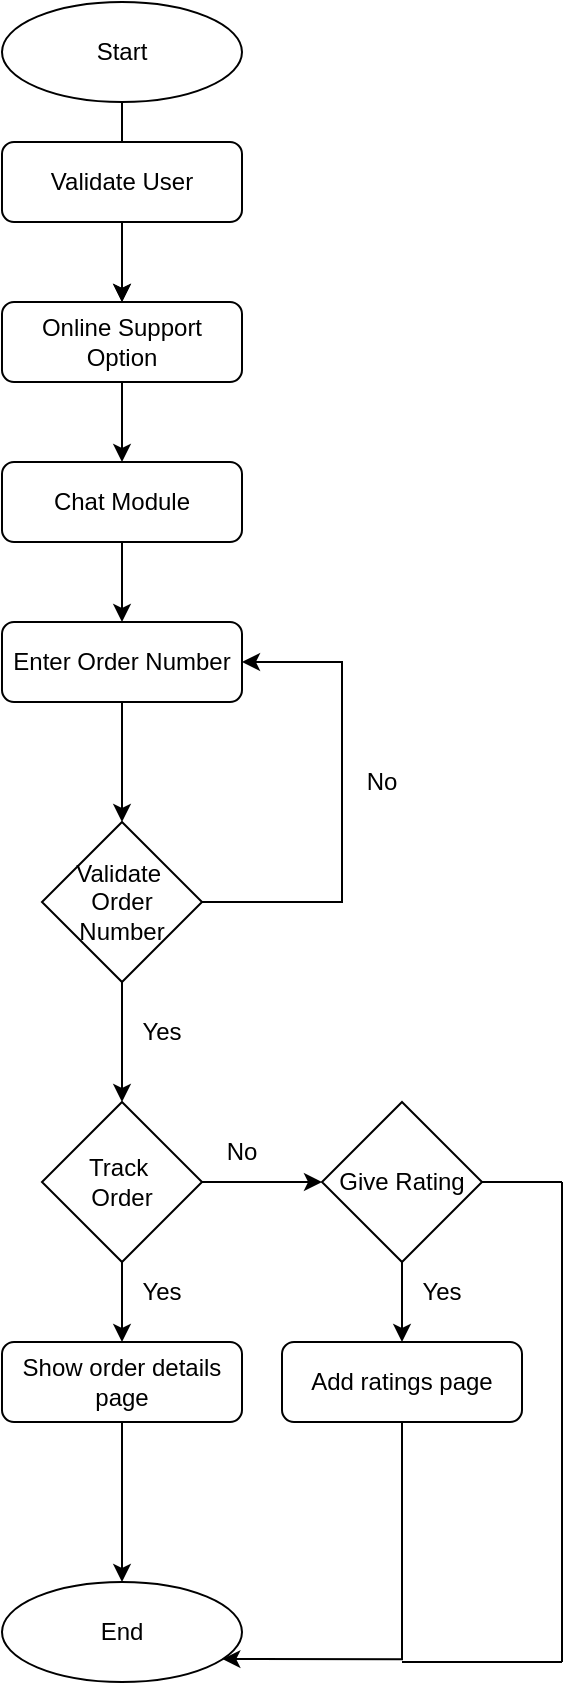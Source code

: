 <mxfile version="20.5.1" type="device"><diagram id="C5RBs43oDa-KdzZeNtuy" name="Page-1"><mxGraphModel dx="1275" dy="1808" grid="1" gridSize="10" guides="1" tooltips="1" connect="1" arrows="1" fold="1" page="1" pageScale="1" pageWidth="827" pageHeight="1169" math="0" shadow="0"><root><mxCell id="WIyWlLk6GJQsqaUBKTNV-0"/><mxCell id="WIyWlLk6GJQsqaUBKTNV-1" parent="WIyWlLk6GJQsqaUBKTNV-0"/><mxCell id="jBB2La5sWS_mOW7aYk_n-23" value="" style="edgeStyle=orthogonalEdgeStyle;rounded=0;orthogonalLoop=1;jettySize=auto;html=1;" edge="1" parent="WIyWlLk6GJQsqaUBKTNV-1" source="jBB2La5sWS_mOW7aYk_n-0" target="jBB2La5sWS_mOW7aYk_n-2"><mxGeometry relative="1" as="geometry"/></mxCell><mxCell id="jBB2La5sWS_mOW7aYk_n-0" value="Start" style="ellipse;whiteSpace=wrap;html=1;" vertex="1" parent="WIyWlLk6GJQsqaUBKTNV-1"><mxGeometry x="160" y="-310" width="120" height="50" as="geometry"/></mxCell><mxCell id="jBB2La5sWS_mOW7aYk_n-24" value="" style="edgeStyle=orthogonalEdgeStyle;rounded=0;orthogonalLoop=1;jettySize=auto;html=1;" edge="1" parent="WIyWlLk6GJQsqaUBKTNV-1" source="jBB2La5sWS_mOW7aYk_n-1" target="jBB2La5sWS_mOW7aYk_n-2"><mxGeometry relative="1" as="geometry"/></mxCell><mxCell id="jBB2La5sWS_mOW7aYk_n-1" value="Validate User" style="rounded=1;whiteSpace=wrap;html=1;fontSize=12;glass=0;strokeWidth=1;shadow=0;" vertex="1" parent="WIyWlLk6GJQsqaUBKTNV-1"><mxGeometry x="160" y="-240" width="120" height="40" as="geometry"/></mxCell><mxCell id="jBB2La5sWS_mOW7aYk_n-40" value="" style="edgeStyle=orthogonalEdgeStyle;rounded=0;orthogonalLoop=1;jettySize=auto;html=1;" edge="1" parent="WIyWlLk6GJQsqaUBKTNV-1" source="jBB2La5sWS_mOW7aYk_n-2" target="jBB2La5sWS_mOW7aYk_n-39"><mxGeometry relative="1" as="geometry"/></mxCell><mxCell id="jBB2La5sWS_mOW7aYk_n-2" value="Online Support Option" style="rounded=1;whiteSpace=wrap;html=1;fontSize=12;glass=0;strokeWidth=1;shadow=0;" vertex="1" parent="WIyWlLk6GJQsqaUBKTNV-1"><mxGeometry x="160" y="-160" width="120" height="40" as="geometry"/></mxCell><mxCell id="jBB2La5sWS_mOW7aYk_n-18" style="edgeStyle=orthogonalEdgeStyle;rounded=0;orthogonalLoop=1;jettySize=auto;html=1;entryX=1;entryY=0.5;entryDx=0;entryDy=0;exitX=1;exitY=0.5;exitDx=0;exitDy=0;" edge="1" parent="WIyWlLk6GJQsqaUBKTNV-1" source="jBB2La5sWS_mOW7aYk_n-3" target="jBB2La5sWS_mOW7aYk_n-16"><mxGeometry relative="1" as="geometry"><mxPoint x="330" y="20" as="targetPoint"/><Array as="points"><mxPoint x="330" y="140"/><mxPoint x="330" y="20"/></Array></mxGeometry></mxCell><mxCell id="jBB2La5sWS_mOW7aYk_n-21" value="" style="edgeStyle=orthogonalEdgeStyle;rounded=0;orthogonalLoop=1;jettySize=auto;html=1;" edge="1" parent="WIyWlLk6GJQsqaUBKTNV-1" source="jBB2La5sWS_mOW7aYk_n-3" target="jBB2La5sWS_mOW7aYk_n-19"><mxGeometry relative="1" as="geometry"/></mxCell><mxCell id="jBB2La5sWS_mOW7aYk_n-3" value="Validate&amp;nbsp; Order&lt;br&gt;Number" style="rhombus;whiteSpace=wrap;html=1;" vertex="1" parent="WIyWlLk6GJQsqaUBKTNV-1"><mxGeometry x="180" y="100" width="80" height="80" as="geometry"/></mxCell><mxCell id="jBB2La5sWS_mOW7aYk_n-26" value="" style="edgeStyle=orthogonalEdgeStyle;rounded=0;orthogonalLoop=1;jettySize=auto;html=1;" edge="1" parent="WIyWlLk6GJQsqaUBKTNV-1" source="jBB2La5sWS_mOW7aYk_n-16" target="jBB2La5sWS_mOW7aYk_n-3"><mxGeometry relative="1" as="geometry"/></mxCell><mxCell id="jBB2La5sWS_mOW7aYk_n-16" value="Enter Order Number" style="rounded=1;whiteSpace=wrap;html=1;fontSize=12;glass=0;strokeWidth=1;shadow=0;" vertex="1" parent="WIyWlLk6GJQsqaUBKTNV-1"><mxGeometry x="160" width="120" height="40" as="geometry"/></mxCell><mxCell id="jBB2La5sWS_mOW7aYk_n-22" value="" style="edgeStyle=orthogonalEdgeStyle;rounded=0;orthogonalLoop=1;jettySize=auto;html=1;" edge="1" parent="WIyWlLk6GJQsqaUBKTNV-1" source="jBB2La5sWS_mOW7aYk_n-19" target="jBB2La5sWS_mOW7aYk_n-20"><mxGeometry relative="1" as="geometry"/></mxCell><mxCell id="jBB2La5sWS_mOW7aYk_n-31" value="" style="edgeStyle=orthogonalEdgeStyle;rounded=0;orthogonalLoop=1;jettySize=auto;html=1;" edge="1" parent="WIyWlLk6GJQsqaUBKTNV-1" source="jBB2La5sWS_mOW7aYk_n-19" target="jBB2La5sWS_mOW7aYk_n-30"><mxGeometry relative="1" as="geometry"/></mxCell><mxCell id="jBB2La5sWS_mOW7aYk_n-19" value="Track&amp;nbsp;&lt;br&gt;Order" style="rhombus;whiteSpace=wrap;html=1;" vertex="1" parent="WIyWlLk6GJQsqaUBKTNV-1"><mxGeometry x="180" y="240" width="80" height="80" as="geometry"/></mxCell><mxCell id="jBB2La5sWS_mOW7aYk_n-48" value="" style="edgeStyle=orthogonalEdgeStyle;rounded=0;orthogonalLoop=1;jettySize=auto;html=1;" edge="1" parent="WIyWlLk6GJQsqaUBKTNV-1" source="jBB2La5sWS_mOW7aYk_n-20" target="jBB2La5sWS_mOW7aYk_n-47"><mxGeometry relative="1" as="geometry"/></mxCell><mxCell id="jBB2La5sWS_mOW7aYk_n-20" value="Give Rating" style="rhombus;whiteSpace=wrap;html=1;" vertex="1" parent="WIyWlLk6GJQsqaUBKTNV-1"><mxGeometry x="320" y="240" width="80" height="80" as="geometry"/></mxCell><mxCell id="jBB2La5sWS_mOW7aYk_n-33" value="" style="edgeStyle=orthogonalEdgeStyle;rounded=0;orthogonalLoop=1;jettySize=auto;html=1;" edge="1" parent="WIyWlLk6GJQsqaUBKTNV-1" source="jBB2La5sWS_mOW7aYk_n-30" target="jBB2La5sWS_mOW7aYk_n-32"><mxGeometry relative="1" as="geometry"/></mxCell><mxCell id="jBB2La5sWS_mOW7aYk_n-30" value="Show order details page" style="rounded=1;whiteSpace=wrap;html=1;fontSize=12;glass=0;strokeWidth=1;shadow=0;" vertex="1" parent="WIyWlLk6GJQsqaUBKTNV-1"><mxGeometry x="160" y="360" width="120" height="40" as="geometry"/></mxCell><mxCell id="jBB2La5sWS_mOW7aYk_n-32" value="End" style="ellipse;whiteSpace=wrap;html=1;" vertex="1" parent="WIyWlLk6GJQsqaUBKTNV-1"><mxGeometry x="160" y="480" width="120" height="50" as="geometry"/></mxCell><mxCell id="jBB2La5sWS_mOW7aYk_n-41" value="" style="edgeStyle=orthogonalEdgeStyle;rounded=0;orthogonalLoop=1;jettySize=auto;html=1;" edge="1" parent="WIyWlLk6GJQsqaUBKTNV-1" source="jBB2La5sWS_mOW7aYk_n-39" target="jBB2La5sWS_mOW7aYk_n-16"><mxGeometry relative="1" as="geometry"/></mxCell><mxCell id="jBB2La5sWS_mOW7aYk_n-39" value="Chat Module" style="rounded=1;whiteSpace=wrap;html=1;fontSize=12;glass=0;strokeWidth=1;shadow=0;" vertex="1" parent="WIyWlLk6GJQsqaUBKTNV-1"><mxGeometry x="160" y="-80" width="120" height="40" as="geometry"/></mxCell><mxCell id="jBB2La5sWS_mOW7aYk_n-43" value="Yes" style="text;html=1;strokeColor=none;fillColor=none;align=center;verticalAlign=middle;whiteSpace=wrap;rounded=0;" vertex="1" parent="WIyWlLk6GJQsqaUBKTNV-1"><mxGeometry x="210" y="190" width="60" height="30" as="geometry"/></mxCell><mxCell id="jBB2La5sWS_mOW7aYk_n-44" value="Yes" style="text;html=1;strokeColor=none;fillColor=none;align=center;verticalAlign=middle;whiteSpace=wrap;rounded=0;" vertex="1" parent="WIyWlLk6GJQsqaUBKTNV-1"><mxGeometry x="210" y="320" width="60" height="30" as="geometry"/></mxCell><mxCell id="jBB2La5sWS_mOW7aYk_n-45" value="No" style="text;html=1;strokeColor=none;fillColor=none;align=center;verticalAlign=middle;whiteSpace=wrap;rounded=0;" vertex="1" parent="WIyWlLk6GJQsqaUBKTNV-1"><mxGeometry x="320" y="65" width="60" height="30" as="geometry"/></mxCell><mxCell id="jBB2La5sWS_mOW7aYk_n-46" value="No" style="text;html=1;strokeColor=none;fillColor=none;align=center;verticalAlign=middle;whiteSpace=wrap;rounded=0;" vertex="1" parent="WIyWlLk6GJQsqaUBKTNV-1"><mxGeometry x="250" y="250" width="60" height="30" as="geometry"/></mxCell><mxCell id="jBB2La5sWS_mOW7aYk_n-56" value="" style="edgeStyle=orthogonalEdgeStyle;rounded=0;orthogonalLoop=1;jettySize=auto;html=1;entryX=0.918;entryY=0.771;entryDx=0;entryDy=0;entryPerimeter=0;" edge="1" parent="WIyWlLk6GJQsqaUBKTNV-1" source="jBB2La5sWS_mOW7aYk_n-47" target="jBB2La5sWS_mOW7aYk_n-32"><mxGeometry relative="1" as="geometry"><mxPoint x="360" y="520" as="targetPoint"/><Array as="points"><mxPoint x="360" y="518"/></Array></mxGeometry></mxCell><mxCell id="jBB2La5sWS_mOW7aYk_n-47" value="Add ratings page" style="rounded=1;whiteSpace=wrap;html=1;fontSize=12;glass=0;strokeWidth=1;shadow=0;" vertex="1" parent="WIyWlLk6GJQsqaUBKTNV-1"><mxGeometry x="300" y="360" width="120" height="40" as="geometry"/></mxCell><mxCell id="jBB2La5sWS_mOW7aYk_n-50" value="Yes" style="text;html=1;strokeColor=none;fillColor=none;align=center;verticalAlign=middle;whiteSpace=wrap;rounded=0;" vertex="1" parent="WIyWlLk6GJQsqaUBKTNV-1"><mxGeometry x="350" y="320" width="60" height="30" as="geometry"/></mxCell><mxCell id="jBB2La5sWS_mOW7aYk_n-59" value="" style="endArrow=none;html=1;rounded=0;" edge="1" parent="WIyWlLk6GJQsqaUBKTNV-1"><mxGeometry width="50" height="50" relative="1" as="geometry"><mxPoint x="440" y="280" as="sourcePoint"/><mxPoint x="440" y="520" as="targetPoint"/></mxGeometry></mxCell><mxCell id="jBB2La5sWS_mOW7aYk_n-61" value="" style="endArrow=none;html=1;rounded=0;exitX=1;exitY=0.5;exitDx=0;exitDy=0;" edge="1" parent="WIyWlLk6GJQsqaUBKTNV-1" source="jBB2La5sWS_mOW7aYk_n-20"><mxGeometry width="50" height="50" relative="1" as="geometry"><mxPoint x="350" y="440" as="sourcePoint"/><mxPoint x="440" y="280" as="targetPoint"/></mxGeometry></mxCell><mxCell id="jBB2La5sWS_mOW7aYk_n-63" value="" style="endArrow=none;html=1;rounded=0;" edge="1" parent="WIyWlLk6GJQsqaUBKTNV-1"><mxGeometry width="50" height="50" relative="1" as="geometry"><mxPoint x="360" y="520" as="sourcePoint"/><mxPoint x="440" y="520" as="targetPoint"/></mxGeometry></mxCell></root></mxGraphModel></diagram></mxfile>